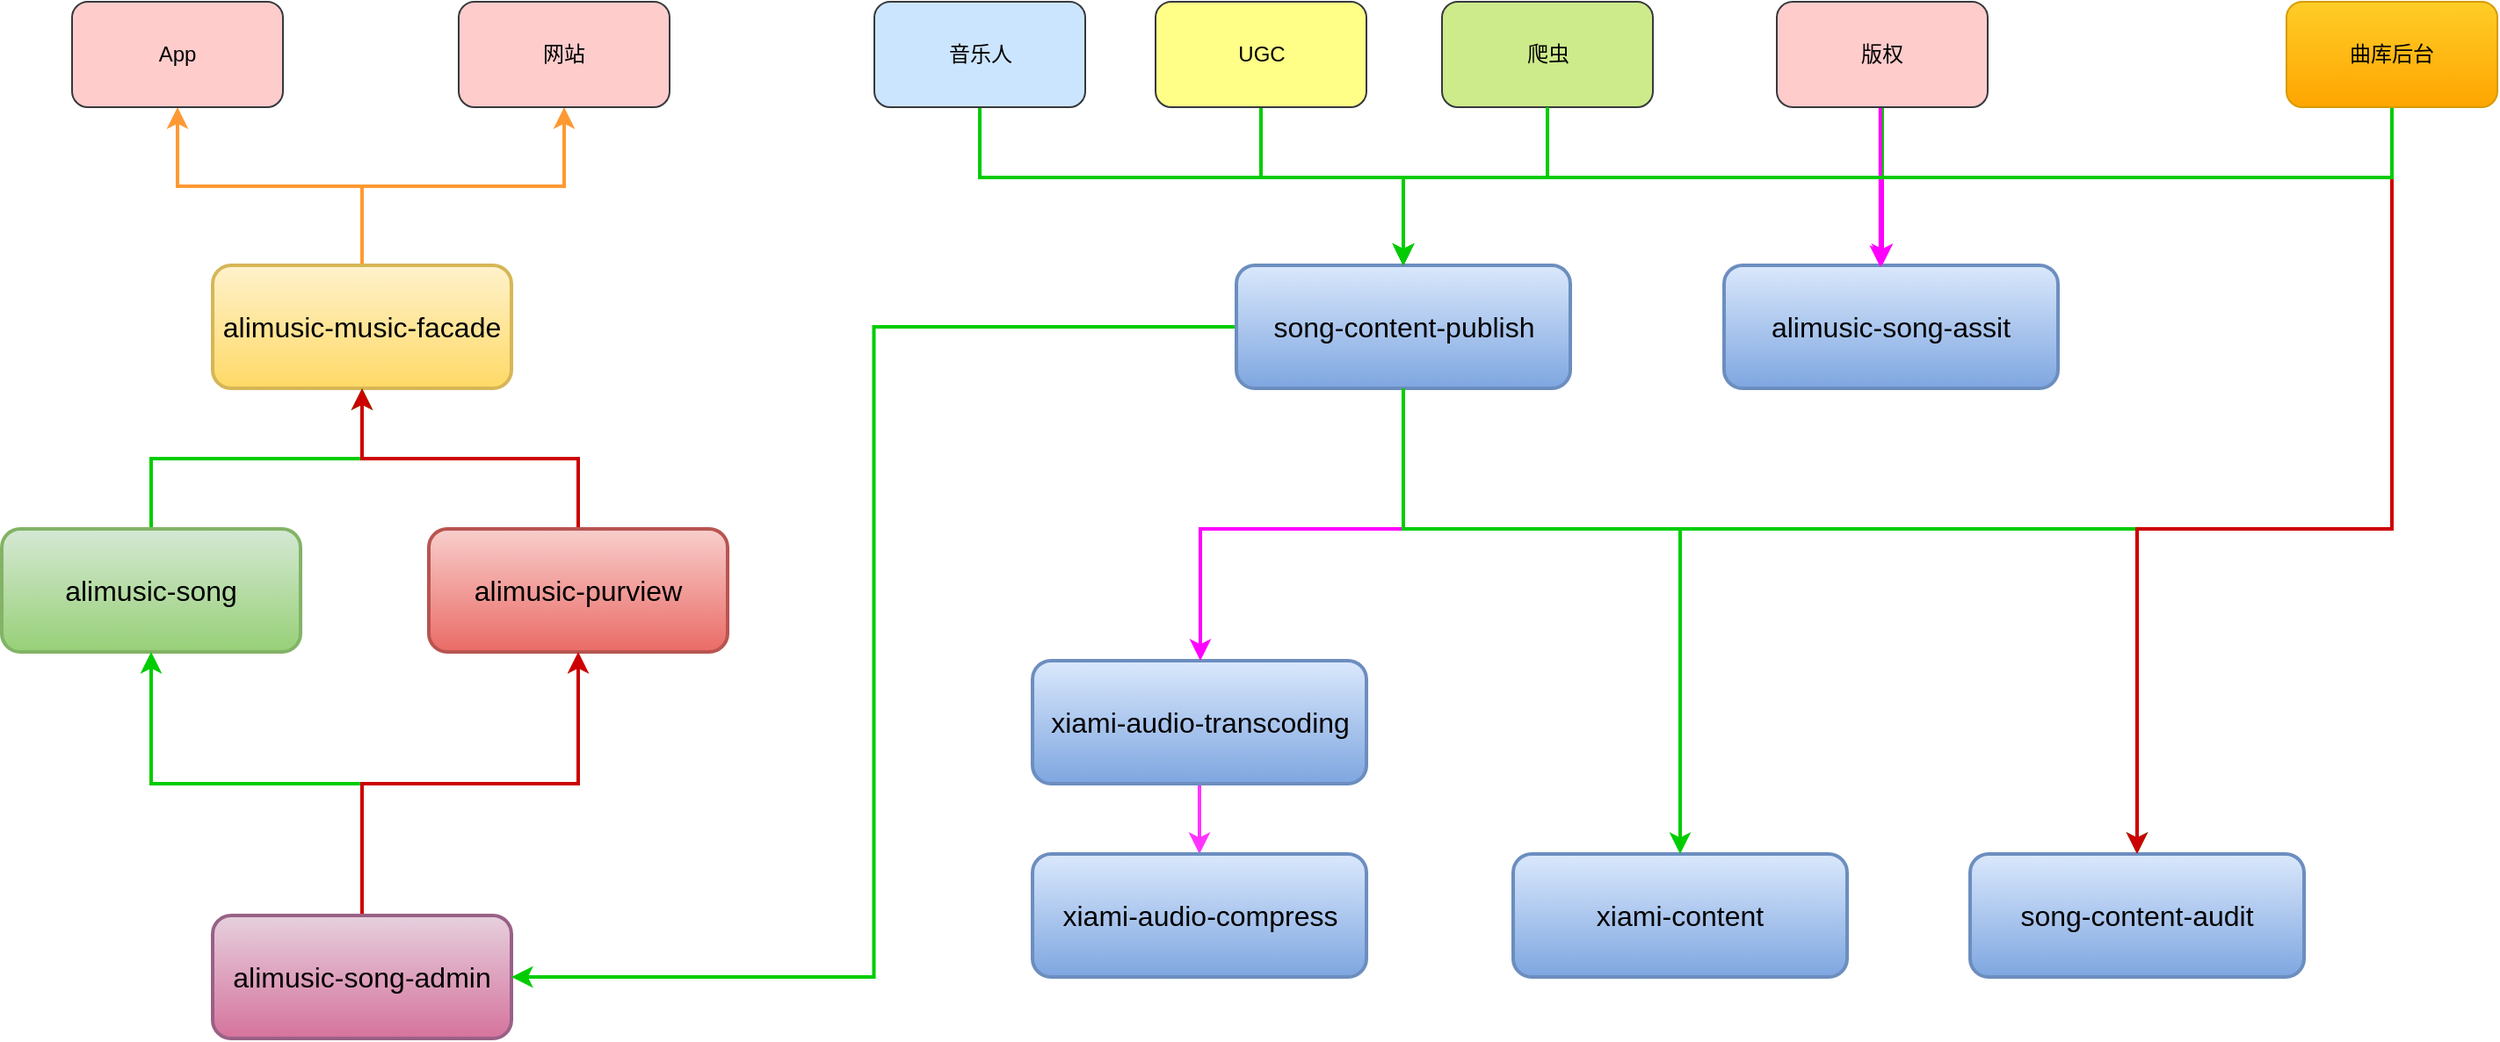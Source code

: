 <mxfile version="10.6.5" type="github"><diagram id="7AhGGhCF9CseDhH_Qyc3" name="Page-1"><mxGraphModel dx="1773" dy="1783" grid="1" gridSize="10" guides="1" tooltips="1" connect="1" arrows="1" fold="1" page="1" pageScale="1" pageWidth="826" pageHeight="1169" math="0" shadow="0"><root><mxCell id="0"/><mxCell id="1" parent="0"/><mxCell id="zsuv0_xmEf94P2y7ZzLY-67" style="edgeStyle=orthogonalEdgeStyle;rounded=0;orthogonalLoop=1;jettySize=auto;html=1;exitX=0.5;exitY=1;exitDx=0;exitDy=0;entryX=0.5;entryY=0;entryDx=0;entryDy=0;startArrow=none;startFill=0;strokeColor=#00CC00;strokeWidth=2;fontSize=16;" edge="1" parent="1" source="zsuv0_xmEf94P2y7ZzLY-29" target="zsuv0_xmEf94P2y7ZzLY-21"><mxGeometry relative="1" as="geometry"><Array as="points"><mxPoint x="1070" y="40"/><mxPoint x="1070" y="80"/><mxPoint x="798" y="80"/></Array></mxGeometry></mxCell><mxCell id="zsuv0_xmEf94P2y7ZzLY-74" style="edgeStyle=orthogonalEdgeStyle;rounded=0;orthogonalLoop=1;jettySize=auto;html=1;exitX=0.5;exitY=0;exitDx=0;exitDy=0;entryX=0.5;entryY=1;entryDx=0;entryDy=0;startArrow=none;startFill=0;strokeColor=#FF9933;strokeWidth=2;fontSize=16;" edge="1" parent="1" source="zsuv0_xmEf94P2y7ZzLY-1" target="zsuv0_xmEf94P2y7ZzLY-36"><mxGeometry relative="1" as="geometry"/></mxCell><mxCell id="zsuv0_xmEf94P2y7ZzLY-75" style="edgeStyle=orthogonalEdgeStyle;rounded=0;orthogonalLoop=1;jettySize=auto;html=1;exitX=0.5;exitY=0;exitDx=0;exitDy=0;startArrow=none;startFill=0;strokeColor=#FF9933;strokeWidth=2;fontSize=16;" edge="1" parent="1" source="zsuv0_xmEf94P2y7ZzLY-1" target="zsuv0_xmEf94P2y7ZzLY-37"><mxGeometry relative="1" as="geometry"/></mxCell><mxCell id="zsuv0_xmEf94P2y7ZzLY-1" value="alimusic-music-facade" style="rounded=1;whiteSpace=wrap;html=1;strokeWidth=2;gradientColor=#ffd966;fillColor=#fff2cc;strokeColor=#d6b656;fontSize=16;" vertex="1" parent="1"><mxGeometry x="120" y="130" width="170" height="70" as="geometry"/></mxCell><mxCell id="zsuv0_xmEf94P2y7ZzLY-71" style="edgeStyle=orthogonalEdgeStyle;rounded=0;orthogonalLoop=1;jettySize=auto;html=1;exitX=0.5;exitY=0;exitDx=0;exitDy=0;entryX=0.5;entryY=1;entryDx=0;entryDy=0;startArrow=none;startFill=0;strokeColor=#00CC00;strokeWidth=2;fontSize=16;" edge="1" parent="1" source="zsuv0_xmEf94P2y7ZzLY-2" target="zsuv0_xmEf94P2y7ZzLY-1"><mxGeometry relative="1" as="geometry"/></mxCell><mxCell id="zsuv0_xmEf94P2y7ZzLY-2" value="alimusic-song" style="rounded=1;whiteSpace=wrap;html=1;strokeWidth=2;gradientColor=#97d077;fillColor=#d5e8d4;strokeColor=#82b366;fontSize=16;" vertex="1" parent="1"><mxGeometry y="280" width="170" height="70" as="geometry"/></mxCell><mxCell id="zsuv0_xmEf94P2y7ZzLY-73" style="edgeStyle=orthogonalEdgeStyle;rounded=0;orthogonalLoop=1;jettySize=auto;html=1;exitX=0.5;exitY=0;exitDx=0;exitDy=0;entryX=0.5;entryY=1;entryDx=0;entryDy=0;startArrow=none;startFill=0;strokeColor=#CC0000;strokeWidth=2;fontSize=16;" edge="1" parent="1" source="zsuv0_xmEf94P2y7ZzLY-3" target="zsuv0_xmEf94P2y7ZzLY-1"><mxGeometry relative="1" as="geometry"/></mxCell><mxCell id="zsuv0_xmEf94P2y7ZzLY-3" value="alimusic-purview" style="rounded=1;whiteSpace=wrap;html=1;strokeWidth=2;gradientColor=#ea6b66;fillColor=#f8cecc;strokeColor=#b85450;fontSize=16;" vertex="1" parent="1"><mxGeometry x="243" y="280" width="170" height="70" as="geometry"/></mxCell><mxCell id="zsuv0_xmEf94P2y7ZzLY-69" style="edgeStyle=orthogonalEdgeStyle;rounded=0;orthogonalLoop=1;jettySize=auto;html=1;exitX=0.5;exitY=0;exitDx=0;exitDy=0;entryX=0.5;entryY=1;entryDx=0;entryDy=0;startArrow=none;startFill=0;strokeColor=#00CC00;strokeWidth=2;fontSize=16;" edge="1" parent="1" source="zsuv0_xmEf94P2y7ZzLY-7" target="zsuv0_xmEf94P2y7ZzLY-2"><mxGeometry relative="1" as="geometry"/></mxCell><mxCell id="zsuv0_xmEf94P2y7ZzLY-70" style="edgeStyle=orthogonalEdgeStyle;rounded=0;orthogonalLoop=1;jettySize=auto;html=1;exitX=0.5;exitY=0;exitDx=0;exitDy=0;startArrow=none;startFill=0;strokeColor=#CC0000;strokeWidth=2;fontSize=16;" edge="1" parent="1" source="zsuv0_xmEf94P2y7ZzLY-7" target="zsuv0_xmEf94P2y7ZzLY-3"><mxGeometry relative="1" as="geometry"/></mxCell><mxCell id="zsuv0_xmEf94P2y7ZzLY-7" value="alimusic-song-admin" style="rounded=1;whiteSpace=wrap;html=1;strokeWidth=2;gradientColor=#d5739d;fillColor=#e6d0de;strokeColor=#996185;fontSize=16;" vertex="1" parent="1"><mxGeometry x="120" y="500" width="170" height="70" as="geometry"/></mxCell><mxCell id="zsuv0_xmEf94P2y7ZzLY-10" value="alimusic-song-assit" style="rounded=1;whiteSpace=wrap;html=1;strokeWidth=2;gradientColor=#7ea6e0;fillColor=#dae8fc;strokeColor=#6c8ebf;fontSize=16;" vertex="1" parent="1"><mxGeometry x="980" y="130" width="190" height="70" as="geometry"/></mxCell><mxCell id="zsuv0_xmEf94P2y7ZzLY-13" value="" style="edgeStyle=none;rounded=0;orthogonalLoop=1;jettySize=auto;html=1;fontSize=16;strokeColor=#FF33FF;strokeWidth=2;" edge="1" parent="1" source="zsuv0_xmEf94P2y7ZzLY-11" target="zsuv0_xmEf94P2y7ZzLY-12"><mxGeometry relative="1" as="geometry"/></mxCell><mxCell id="zsuv0_xmEf94P2y7ZzLY-11" value="xiami-audio-transcoding" style="rounded=1;whiteSpace=wrap;html=1;strokeWidth=2;gradientColor=#7ea6e0;fillColor=#dae8fc;strokeColor=#6c8ebf;fontSize=16;" vertex="1" parent="1"><mxGeometry x="586.5" y="355" width="190" height="70" as="geometry"/></mxCell><mxCell id="zsuv0_xmEf94P2y7ZzLY-12" value="xiami-audio-compress" style="rounded=1;whiteSpace=wrap;html=1;strokeWidth=2;gradientColor=#7ea6e0;fillColor=#dae8fc;strokeColor=#6c8ebf;fontSize=16;" vertex="1" parent="1"><mxGeometry x="586.5" y="465" width="190" height="70" as="geometry"/></mxCell><mxCell id="zsuv0_xmEf94P2y7ZzLY-14" value="xiami-content" style="rounded=1;whiteSpace=wrap;html=1;strokeWidth=2;gradientColor=#7ea6e0;fillColor=#dae8fc;strokeColor=#6c8ebf;fontSize=16;" vertex="1" parent="1"><mxGeometry x="860" y="465" width="190" height="70" as="geometry"/></mxCell><mxCell id="zsuv0_xmEf94P2y7ZzLY-41" style="edgeStyle=orthogonalEdgeStyle;rounded=0;orthogonalLoop=1;jettySize=auto;html=1;entryX=1;entryY=0.5;entryDx=0;entryDy=0;fontSize=16;strokeColor=#00CC00;strokeWidth=2;" edge="1" parent="1" source="zsuv0_xmEf94P2y7ZzLY-21" target="zsuv0_xmEf94P2y7ZzLY-7"><mxGeometry relative="1" as="geometry"/></mxCell><mxCell id="zsuv0_xmEf94P2y7ZzLY-61" style="edgeStyle=orthogonalEdgeStyle;rounded=0;orthogonalLoop=1;jettySize=auto;html=1;exitX=0.5;exitY=1;exitDx=0;exitDy=0;startArrow=none;startFill=0;strokeColor=#00CC00;fontSize=16;strokeWidth=2;" edge="1" parent="1" source="zsuv0_xmEf94P2y7ZzLY-21" target="zsuv0_xmEf94P2y7ZzLY-44"><mxGeometry relative="1" as="geometry"><Array as="points"><mxPoint x="798" y="280"/><mxPoint x="1215" y="280"/></Array></mxGeometry></mxCell><mxCell id="zsuv0_xmEf94P2y7ZzLY-63" style="edgeStyle=orthogonalEdgeStyle;rounded=0;orthogonalLoop=1;jettySize=auto;html=1;exitX=0.5;exitY=1;exitDx=0;exitDy=0;startArrow=none;startFill=0;strokeColor=#FF00FF;fontSize=16;strokeWidth=2;" edge="1" parent="1" source="zsuv0_xmEf94P2y7ZzLY-21" target="zsuv0_xmEf94P2y7ZzLY-11"><mxGeometry relative="1" as="geometry"><Array as="points"><mxPoint x="798" y="280"/><mxPoint x="682" y="280"/></Array></mxGeometry></mxCell><mxCell id="zsuv0_xmEf94P2y7ZzLY-21" value="song-content-publish" style="rounded=1;whiteSpace=wrap;html=1;strokeWidth=2;gradientColor=#7ea6e0;fillColor=#dae8fc;strokeColor=#6c8ebf;fontSize=16;" vertex="1" parent="1"><mxGeometry x="702.5" y="130" width="190" height="70" as="geometry"/></mxCell><mxCell id="zsuv0_xmEf94P2y7ZzLY-47" style="edgeStyle=orthogonalEdgeStyle;rounded=0;orthogonalLoop=1;jettySize=auto;html=1;exitX=0.5;exitY=1;exitDx=0;exitDy=0;entryX=0.5;entryY=0;entryDx=0;entryDy=0;startArrow=none;startFill=0;fontSize=16;strokeColor=#00CC00;strokeWidth=2;" edge="1" parent="1" source="zsuv0_xmEf94P2y7ZzLY-23" target="zsuv0_xmEf94P2y7ZzLY-21"><mxGeometry relative="1" as="geometry"><Array as="points"><mxPoint x="557" y="80"/><mxPoint x="798" y="80"/></Array></mxGeometry></mxCell><mxCell id="zsuv0_xmEf94P2y7ZzLY-23" value="音乐人" style="rounded=1;whiteSpace=wrap;html=1;fillColor=#cce5ff;strokeColor=#36393d;" vertex="1" parent="1"><mxGeometry x="496.5" y="-20" width="120" height="60" as="geometry"/></mxCell><mxCell id="zsuv0_xmEf94P2y7ZzLY-48" style="edgeStyle=orthogonalEdgeStyle;rounded=0;orthogonalLoop=1;jettySize=auto;html=1;exitX=0.5;exitY=1;exitDx=0;exitDy=0;entryX=0.5;entryY=0;entryDx=0;entryDy=0;startArrow=none;startFill=0;fontSize=16;strokeColor=#00CC00;strokeWidth=2;" edge="1" parent="1" source="zsuv0_xmEf94P2y7ZzLY-25" target="zsuv0_xmEf94P2y7ZzLY-21"><mxGeometry relative="1" as="geometry"><Array as="points"><mxPoint x="717" y="80"/><mxPoint x="798" y="80"/></Array></mxGeometry></mxCell><mxCell id="zsuv0_xmEf94P2y7ZzLY-25" value="UGC" style="rounded=1;whiteSpace=wrap;html=1;fillColor=#ffff88;strokeColor=#36393d;" vertex="1" parent="1"><mxGeometry x="656.5" y="-20" width="120" height="60" as="geometry"/></mxCell><mxCell id="zsuv0_xmEf94P2y7ZzLY-49" style="edgeStyle=orthogonalEdgeStyle;rounded=0;orthogonalLoop=1;jettySize=auto;html=1;exitX=0.5;exitY=1;exitDx=0;exitDy=0;entryX=0.5;entryY=0;entryDx=0;entryDy=0;startArrow=none;startFill=0;fontSize=16;" edge="1" parent="1" source="zsuv0_xmEf94P2y7ZzLY-27" target="zsuv0_xmEf94P2y7ZzLY-21"><mxGeometry relative="1" as="geometry"><Array as="points"><mxPoint x="880" y="80"/><mxPoint x="798" y="80"/></Array></mxGeometry></mxCell><mxCell id="zsuv0_xmEf94P2y7ZzLY-78" style="edgeStyle=orthogonalEdgeStyle;rounded=0;orthogonalLoop=1;jettySize=auto;html=1;exitX=0.5;exitY=1;exitDx=0;exitDy=0;startArrow=none;startFill=0;strokeColor=#FF00FF;strokeWidth=2;fontSize=16;" edge="1" parent="1" source="zsuv0_xmEf94P2y7ZzLY-27"><mxGeometry relative="1" as="geometry"><mxPoint x="1070" y="130" as="targetPoint"/><Array as="points"><mxPoint x="880" y="80"/><mxPoint x="1070" y="80"/></Array></mxGeometry></mxCell><mxCell id="zsuv0_xmEf94P2y7ZzLY-27" value="爬虫" style="rounded=1;whiteSpace=wrap;html=1;fillColor=#cdeb8b;strokeColor=#36393d;" vertex="1" parent="1"><mxGeometry x="819.5" y="-20" width="120" height="60" as="geometry"/></mxCell><mxCell id="zsuv0_xmEf94P2y7ZzLY-79" style="edgeStyle=orthogonalEdgeStyle;rounded=0;orthogonalLoop=1;jettySize=auto;html=1;exitX=0.5;exitY=1;exitDx=0;exitDy=0;entryX=0.468;entryY=0.014;entryDx=0;entryDy=0;entryPerimeter=0;startArrow=none;startFill=0;strokeColor=#FF00FF;strokeWidth=2;fontSize=16;" edge="1" parent="1" source="zsuv0_xmEf94P2y7ZzLY-29" target="zsuv0_xmEf94P2y7ZzLY-10"><mxGeometry relative="1" as="geometry"><Array as="points"><mxPoint x="1069" y="40"/></Array></mxGeometry></mxCell><mxCell id="zsuv0_xmEf94P2y7ZzLY-29" value="版权" style="rounded=1;whiteSpace=wrap;html=1;fillColor=#ffcccc;strokeColor=#36393d;" vertex="1" parent="1"><mxGeometry x="1010" y="-20" width="120" height="60" as="geometry"/></mxCell><mxCell id="zsuv0_xmEf94P2y7ZzLY-36" value="App" style="rounded=1;whiteSpace=wrap;html=1;fillColor=#ffcccc;strokeColor=#36393d;" vertex="1" parent="1"><mxGeometry x="40" y="-20" width="120" height="60" as="geometry"/></mxCell><mxCell id="zsuv0_xmEf94P2y7ZzLY-37" value="网站" style="rounded=1;whiteSpace=wrap;html=1;fillColor=#ffcccc;strokeColor=#36393d;" vertex="1" parent="1"><mxGeometry x="260" y="-20" width="120" height="60" as="geometry"/></mxCell><mxCell id="zsuv0_xmEf94P2y7ZzLY-44" value="song-content-audit" style="rounded=1;whiteSpace=wrap;html=1;strokeWidth=2;gradientColor=#7ea6e0;fillColor=#dae8fc;strokeColor=#6c8ebf;fontSize=16;" vertex="1" parent="1"><mxGeometry x="1120" y="465" width="190" height="70" as="geometry"/></mxCell><mxCell id="zsuv0_xmEf94P2y7ZzLY-65" style="edgeStyle=orthogonalEdgeStyle;rounded=0;orthogonalLoop=1;jettySize=auto;html=1;exitX=0.5;exitY=1;exitDx=0;exitDy=0;entryX=0.5;entryY=0;entryDx=0;entryDy=0;startArrow=none;startFill=0;strokeColor=#CC0000;fontSize=16;strokeWidth=2;" edge="1" parent="1" source="zsuv0_xmEf94P2y7ZzLY-64" target="zsuv0_xmEf94P2y7ZzLY-44"><mxGeometry relative="1" as="geometry"><Array as="points"><mxPoint x="1360" y="280"/><mxPoint x="1215" y="280"/></Array></mxGeometry></mxCell><mxCell id="zsuv0_xmEf94P2y7ZzLY-66" style="edgeStyle=orthogonalEdgeStyle;rounded=0;orthogonalLoop=1;jettySize=auto;html=1;entryX=0.5;entryY=0;entryDx=0;entryDy=0;startArrow=none;startFill=0;strokeColor=#00CC00;fontSize=16;strokeWidth=2;" edge="1" parent="1" source="zsuv0_xmEf94P2y7ZzLY-64" target="zsuv0_xmEf94P2y7ZzLY-21"><mxGeometry relative="1" as="geometry"><Array as="points"><mxPoint x="1360" y="80"/><mxPoint x="798" y="80"/></Array></mxGeometry></mxCell><mxCell id="zsuv0_xmEf94P2y7ZzLY-64" value="曲库后台" style="rounded=1;whiteSpace=wrap;html=1;fillColor=#ffcd28;strokeColor=#d79b00;gradientColor=#ffa500;" vertex="1" parent="1"><mxGeometry x="1300" y="-20" width="120" height="60" as="geometry"/></mxCell><mxCell id="zsuv0_xmEf94P2y7ZzLY-62" style="edgeStyle=orthogonalEdgeStyle;rounded=0;orthogonalLoop=1;jettySize=auto;html=1;exitX=0.5;exitY=1;exitDx=0;exitDy=0;startArrow=none;startFill=0;strokeColor=#00CC00;fontSize=16;strokeWidth=2;" edge="1" parent="1" source="zsuv0_xmEf94P2y7ZzLY-21" target="zsuv0_xmEf94P2y7ZzLY-14"><mxGeometry relative="1" as="geometry"><Array as="points"><mxPoint x="798" y="280"/><mxPoint x="955" y="280"/></Array></mxGeometry></mxCell><mxCell id="zsuv0_xmEf94P2y7ZzLY-68" style="edgeStyle=orthogonalEdgeStyle;rounded=0;orthogonalLoop=1;jettySize=auto;html=1;exitX=0.5;exitY=1;exitDx=0;exitDy=0;entryX=0.5;entryY=0;entryDx=0;entryDy=0;startArrow=none;startFill=0;strokeColor=#00CC00;strokeWidth=2;fontSize=16;" edge="1" parent="1" source="zsuv0_xmEf94P2y7ZzLY-27" target="zsuv0_xmEf94P2y7ZzLY-21"><mxGeometry relative="1" as="geometry"><Array as="points"><mxPoint x="880" y="80"/><mxPoint x="798" y="80"/></Array></mxGeometry></mxCell></root></mxGraphModel></diagram></mxfile>